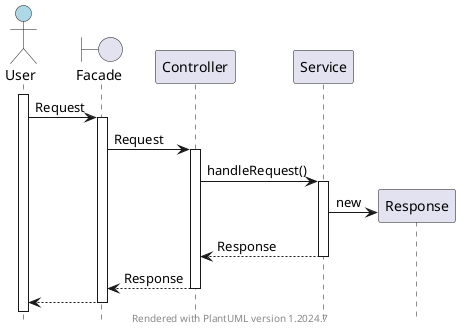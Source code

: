@startuml
    ' hide footer
    hide footbox

    actor User #lightBlue
    boundary Facade
    participant Controller
    participant Service

    ' activate lifeline with "activate" or "++"
    ' de-activate with "deactivate" or "--"
    activate User
    User -> Facade ++ : Request
    Facade -> Controller ++ : Request
    Controller -> Service ++ : handleRequest()
    create Response
    Service -> Response : new
    Service --> Controller -- : Response
    Controller --> Facade : Response
    deactivate Controller
    Facade --> User --

footer Rendered with PlantUML version %version()
@enduml